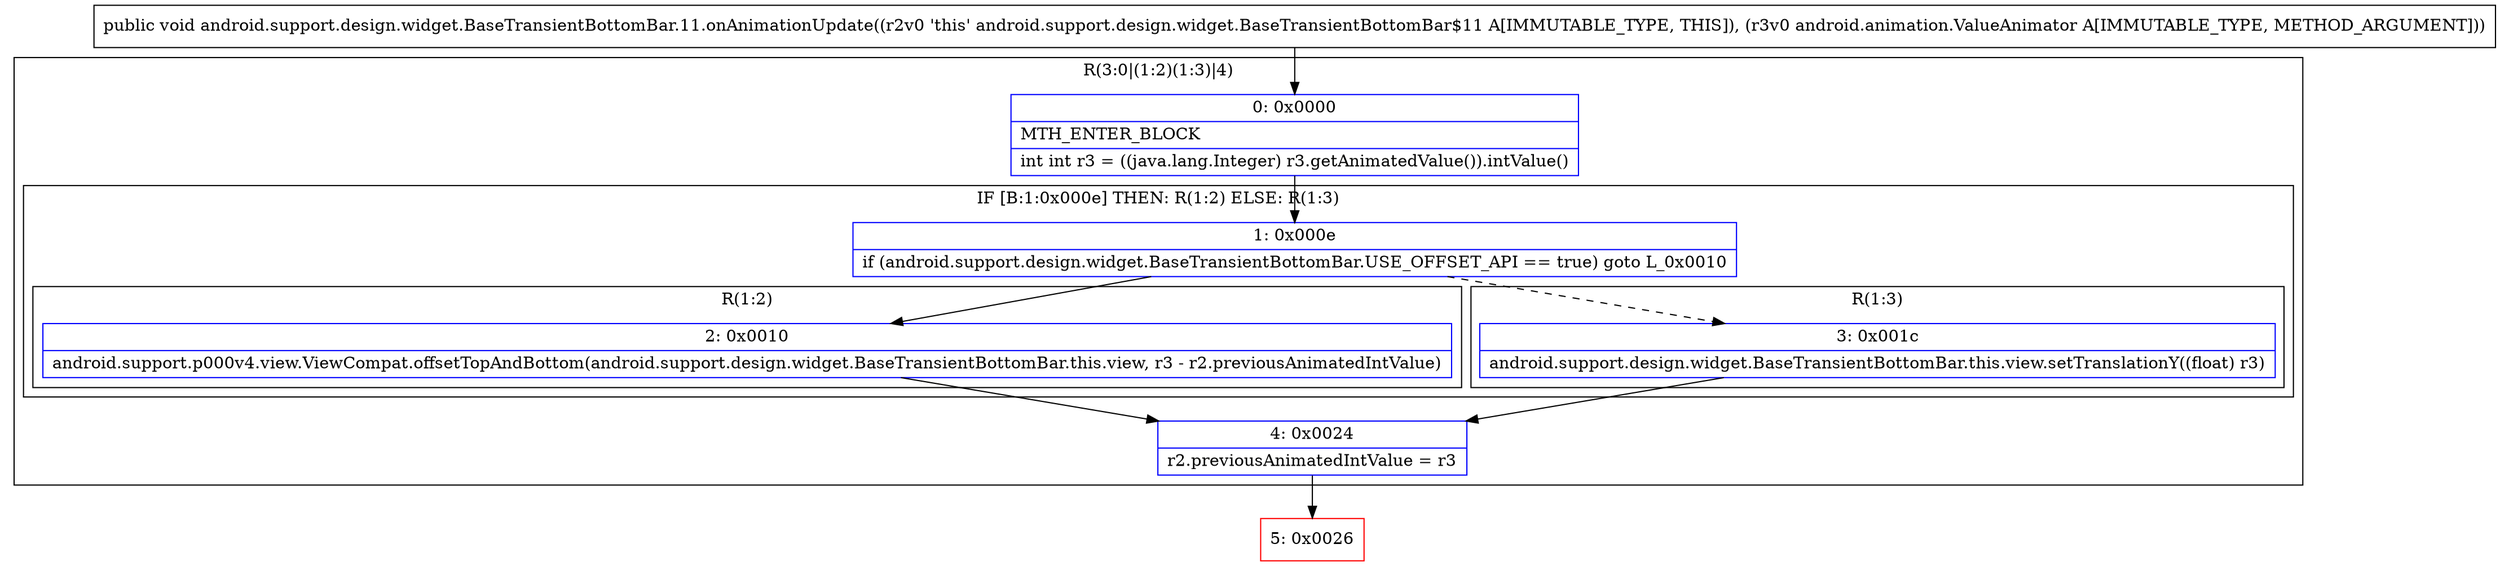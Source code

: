 digraph "CFG forandroid.support.design.widget.BaseTransientBottomBar.11.onAnimationUpdate(Landroid\/animation\/ValueAnimator;)V" {
subgraph cluster_Region_61238705 {
label = "R(3:0|(1:2)(1:3)|4)";
node [shape=record,color=blue];
Node_0 [shape=record,label="{0\:\ 0x0000|MTH_ENTER_BLOCK\l|int int r3 = ((java.lang.Integer) r3.getAnimatedValue()).intValue()\l}"];
subgraph cluster_IfRegion_2015104695 {
label = "IF [B:1:0x000e] THEN: R(1:2) ELSE: R(1:3)";
node [shape=record,color=blue];
Node_1 [shape=record,label="{1\:\ 0x000e|if (android.support.design.widget.BaseTransientBottomBar.USE_OFFSET_API == true) goto L_0x0010\l}"];
subgraph cluster_Region_1019125172 {
label = "R(1:2)";
node [shape=record,color=blue];
Node_2 [shape=record,label="{2\:\ 0x0010|android.support.p000v4.view.ViewCompat.offsetTopAndBottom(android.support.design.widget.BaseTransientBottomBar.this.view, r3 \- r2.previousAnimatedIntValue)\l}"];
}
subgraph cluster_Region_1506414184 {
label = "R(1:3)";
node [shape=record,color=blue];
Node_3 [shape=record,label="{3\:\ 0x001c|android.support.design.widget.BaseTransientBottomBar.this.view.setTranslationY((float) r3)\l}"];
}
}
Node_4 [shape=record,label="{4\:\ 0x0024|r2.previousAnimatedIntValue = r3\l}"];
}
Node_5 [shape=record,color=red,label="{5\:\ 0x0026}"];
MethodNode[shape=record,label="{public void android.support.design.widget.BaseTransientBottomBar.11.onAnimationUpdate((r2v0 'this' android.support.design.widget.BaseTransientBottomBar$11 A[IMMUTABLE_TYPE, THIS]), (r3v0 android.animation.ValueAnimator A[IMMUTABLE_TYPE, METHOD_ARGUMENT])) }"];
MethodNode -> Node_0;
Node_0 -> Node_1;
Node_1 -> Node_2;
Node_1 -> Node_3[style=dashed];
Node_2 -> Node_4;
Node_3 -> Node_4;
Node_4 -> Node_5;
}

